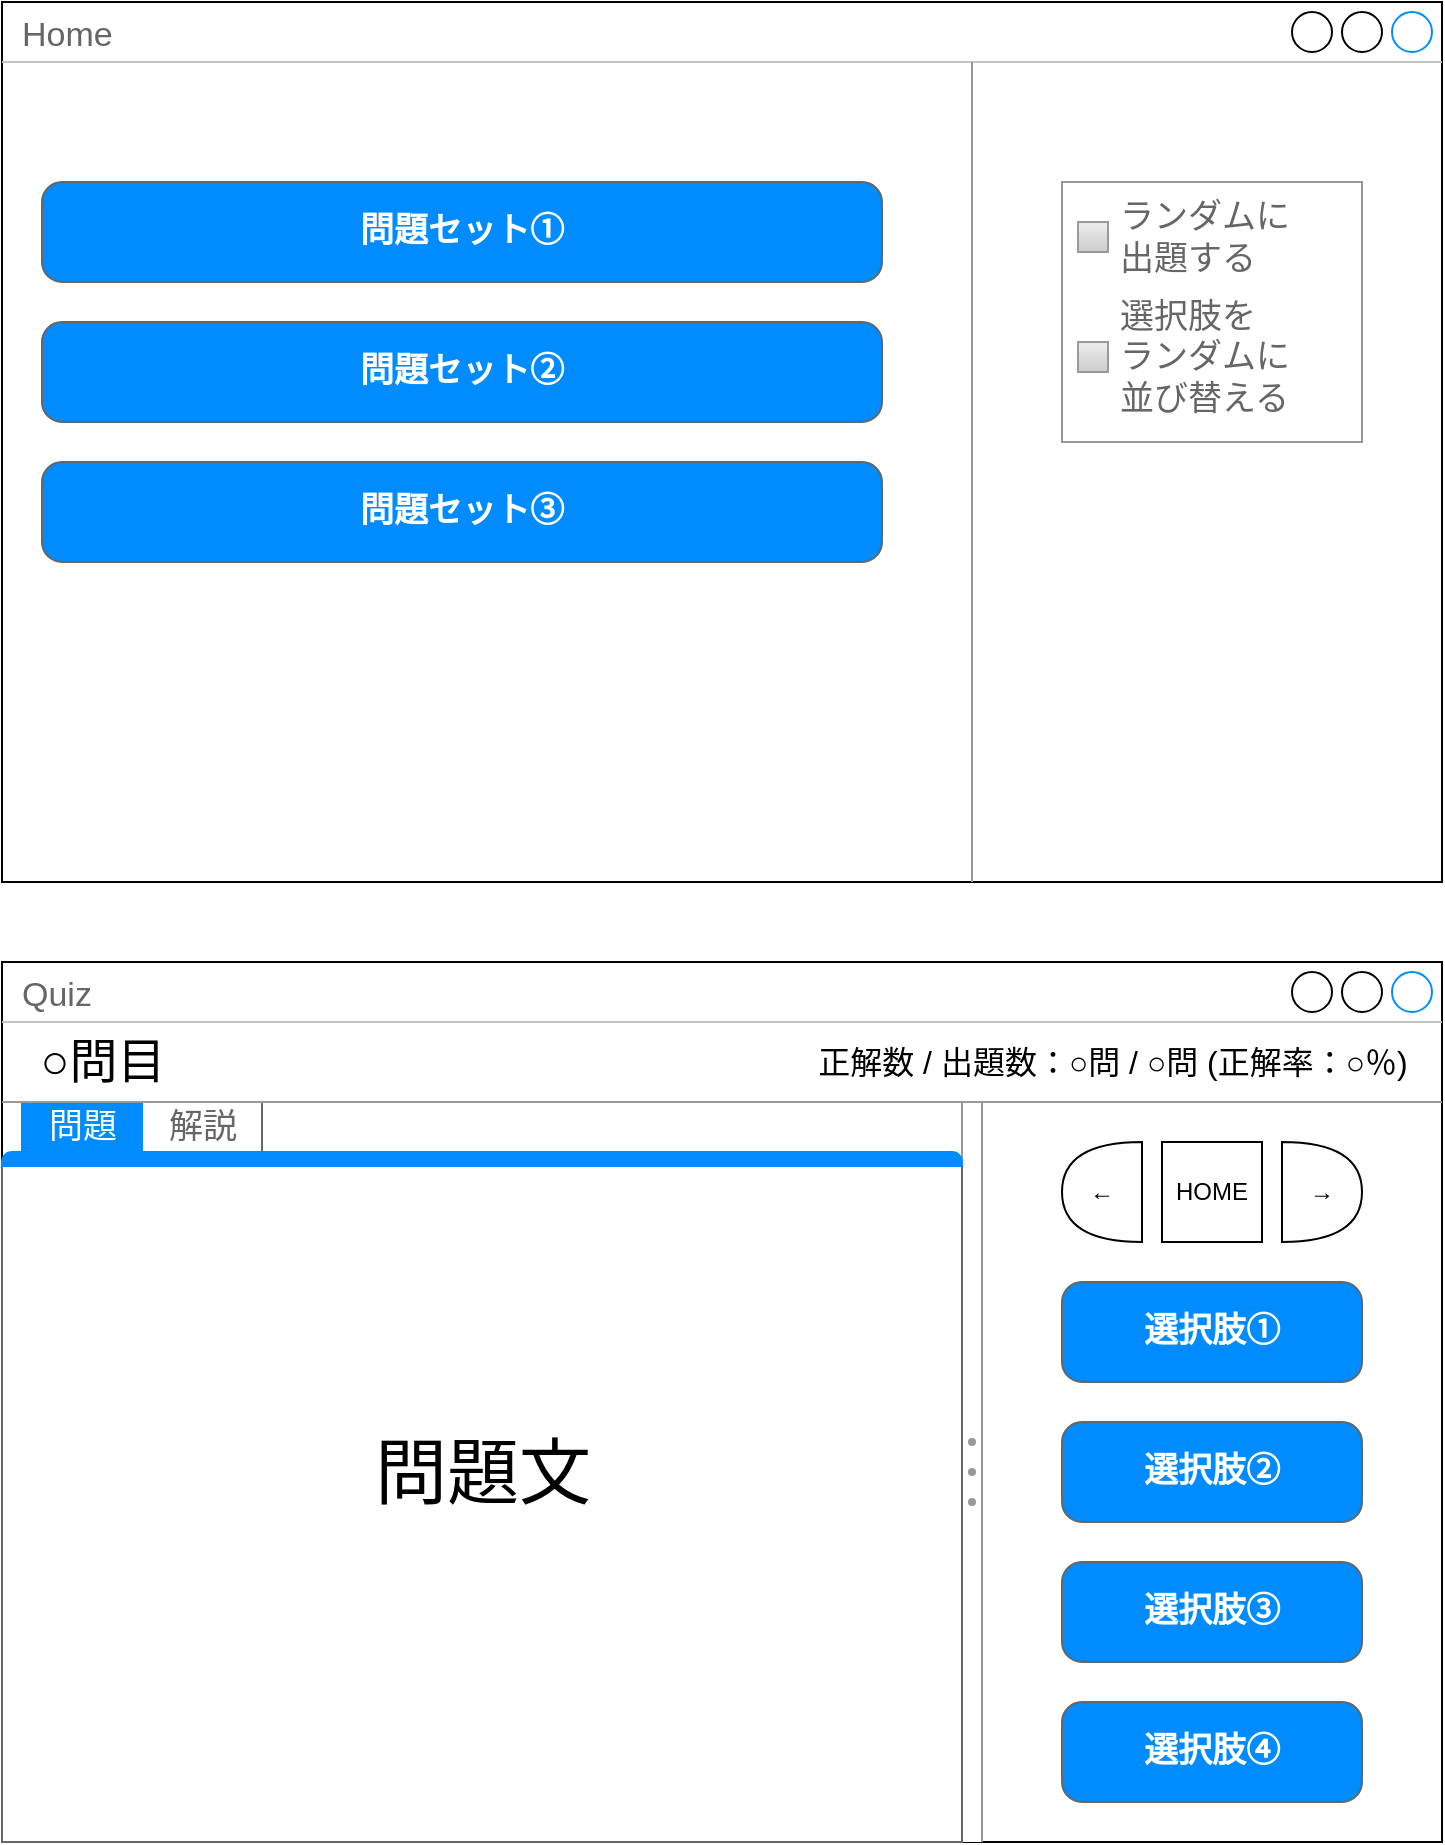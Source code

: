<mxfile>
    <diagram id="0ilDZoGSGt7FoFYHkqKp" name="Page-1">
        <mxGraphModel dx="589" dy="766" grid="1" gridSize="10" guides="1" tooltips="1" connect="1" arrows="1" fold="1" page="1" pageScale="1" pageWidth="827" pageHeight="1169" math="0" shadow="0">
            <root>
                <mxCell id="0"/>
                <mxCell id="1" parent="0"/>
                <mxCell id="6" value="Quiz" style="strokeWidth=1;shadow=0;dashed=0;align=center;html=1;shape=mxgraph.mockup.containers.window;align=left;verticalAlign=top;spacingLeft=8;strokeColor2=#008cff;strokeColor3=#c4c4c4;fontColor=#666666;mainText=;fontSize=17;labelBackgroundColor=none;" parent="1" vertex="1">
                    <mxGeometry x="40" y="520" width="720" height="440" as="geometry"/>
                </mxCell>
                <mxCell id="2" value="選択肢①" style="strokeWidth=1;shadow=0;dashed=0;align=center;html=1;shape=mxgraph.mockup.buttons.button;strokeColor=#666666;fontColor=#ffffff;mainText=;buttonStyle=round;fontSize=17;fontStyle=1;fillColor=#008cff;whiteSpace=wrap;" parent="1" vertex="1">
                    <mxGeometry x="570" y="680" width="150" height="50" as="geometry"/>
                </mxCell>
                <mxCell id="3" value="選択肢②" style="strokeWidth=1;shadow=0;dashed=0;align=center;html=1;shape=mxgraph.mockup.buttons.button;strokeColor=#666666;fontColor=#ffffff;mainText=;buttonStyle=round;fontSize=17;fontStyle=1;fillColor=#008cff;whiteSpace=wrap;" parent="1" vertex="1">
                    <mxGeometry x="570" y="750" width="150" height="50" as="geometry"/>
                </mxCell>
                <mxCell id="4" value="選択肢③" style="strokeWidth=1;shadow=0;dashed=0;align=center;html=1;shape=mxgraph.mockup.buttons.button;strokeColor=#666666;fontColor=#ffffff;mainText=;buttonStyle=round;fontSize=17;fontStyle=1;fillColor=#008cff;whiteSpace=wrap;" parent="1" vertex="1">
                    <mxGeometry x="570" y="820" width="150" height="50" as="geometry"/>
                </mxCell>
                <mxCell id="5" value="選択肢④" style="strokeWidth=1;shadow=0;dashed=0;align=center;html=1;shape=mxgraph.mockup.buttons.button;strokeColor=#666666;fontColor=#ffffff;mainText=;buttonStyle=round;fontSize=17;fontStyle=1;fillColor=#008cff;whiteSpace=wrap;" parent="1" vertex="1">
                    <mxGeometry x="570" y="890" width="150" height="50" as="geometry"/>
                </mxCell>
                <mxCell id="7" value="" style="verticalLabelPosition=bottom;shadow=0;dashed=0;align=center;html=1;verticalAlign=top;strokeWidth=1;shape=mxgraph.mockup.forms.splitter;strokeColor=#999999;direction=north;" parent="1" vertex="1">
                    <mxGeometry x="520" y="590" width="10" height="370" as="geometry"/>
                </mxCell>
                <mxCell id="11" value="&lt;font style=&quot;font-size: 36px&quot;&gt;問題文&lt;/font&gt;" style="strokeWidth=1;shadow=0;dashed=0;align=center;html=1;shape=mxgraph.mockup.containers.marginRect2;rectMarginTop=32;strokeColor=#666666;gradientColor=none;" parent="1" vertex="1">
                    <mxGeometry x="40" y="590" width="480" height="370" as="geometry"/>
                </mxCell>
                <mxCell id="12" value="解説" style="strokeColor=inherit;fillColor=inherit;gradientColor=inherit;strokeWidth=1;shadow=0;dashed=0;align=center;html=1;shape=mxgraph.mockup.containers.rrect;rSize=0;fontSize=17;fontColor=#666666;gradientColor=none;" parent="11" vertex="1">
                    <mxGeometry width="60" height="25" relative="1" as="geometry">
                        <mxPoint x="70" as="offset"/>
                    </mxGeometry>
                </mxCell>
                <mxCell id="13" value="問題" style="strokeWidth=1;shadow=0;dashed=0;align=center;html=1;shape=mxgraph.mockup.containers.rrect;rSize=0;fontSize=17;fontColor=#ffffff;strokeColor=#008cff;fillColor=#008cff;" parent="11" vertex="1">
                    <mxGeometry width="60" height="25" relative="1" as="geometry">
                        <mxPoint x="10" as="offset"/>
                    </mxGeometry>
                </mxCell>
                <mxCell id="15" value="" style="strokeWidth=1;shadow=0;dashed=0;align=center;html=1;shape=mxgraph.mockup.containers.topButton;rSize=5;strokeColor=#008cff;fillColor=#008cff;gradientColor=none;resizeWidth=1;movable=0;deletable=1;" parent="11" vertex="1">
                    <mxGeometry width="480" height="7" relative="1" as="geometry">
                        <mxPoint y="25" as="offset"/>
                    </mxGeometry>
                </mxCell>
                <mxCell id="16" value="" style="verticalLabelPosition=bottom;shadow=0;dashed=0;align=center;html=1;verticalAlign=top;strokeWidth=1;shape=mxgraph.mockup.markup.line;strokeColor=#999999;" parent="1" vertex="1">
                    <mxGeometry x="40" y="580" width="720" height="20" as="geometry"/>
                </mxCell>
                <mxCell id="17" value="&lt;font style=&quot;font-size: 24px&quot;&gt;○問目&lt;/font&gt;" style="text;html=1;align=center;verticalAlign=middle;resizable=0;points=[];autosize=1;strokeColor=none;" parent="1" vertex="1">
                    <mxGeometry x="50" y="560" width="80" height="20" as="geometry"/>
                </mxCell>
                <mxCell id="18" value="&lt;font style=&quot;font-size: 16px&quot;&gt;正解数 / 出題数：○問 / ○問 (正解率：○％)&lt;/font&gt;" style="text;html=1;align=center;verticalAlign=middle;resizable=0;points=[];autosize=1;strokeColor=none;" parent="1" vertex="1">
                    <mxGeometry x="440" y="560" width="310" height="20" as="geometry"/>
                </mxCell>
                <mxCell id="23" value="→" style="shape=or;whiteSpace=wrap;html=1;" parent="1" vertex="1">
                    <mxGeometry x="680" y="610" width="40" height="50" as="geometry"/>
                </mxCell>
                <mxCell id="24" value="←" style="shape=or;whiteSpace=wrap;html=1;direction=west;" parent="1" vertex="1">
                    <mxGeometry x="570" y="610" width="40" height="50" as="geometry"/>
                </mxCell>
                <mxCell id="25" value="HOME" style="rounded=0;whiteSpace=wrap;html=1;" parent="1" vertex="1">
                    <mxGeometry x="620" y="610" width="50" height="50" as="geometry"/>
                </mxCell>
                <mxCell id="27" value="Home" style="strokeWidth=1;shadow=0;dashed=0;align=center;html=1;shape=mxgraph.mockup.containers.window;align=left;verticalAlign=top;spacingLeft=8;strokeColor2=#008cff;strokeColor3=#c4c4c4;fontColor=#666666;mainText=;fontSize=17;labelBackgroundColor=none;" parent="1" vertex="1">
                    <mxGeometry x="40" y="40" width="720" height="440" as="geometry"/>
                </mxCell>
                <mxCell id="30" value="問題セット①" style="strokeWidth=1;shadow=0;dashed=0;align=center;html=1;shape=mxgraph.mockup.buttons.button;strokeColor=#666666;fontColor=#ffffff;mainText=;buttonStyle=round;fontSize=17;fontStyle=1;fillColor=#008cff;whiteSpace=wrap;" parent="1" vertex="1">
                    <mxGeometry x="60" y="130" width="420" height="50" as="geometry"/>
                </mxCell>
                <mxCell id="31" value="問題セット②" style="strokeWidth=1;shadow=0;dashed=0;align=center;html=1;shape=mxgraph.mockup.buttons.button;strokeColor=#666666;fontColor=#ffffff;mainText=;buttonStyle=round;fontSize=17;fontStyle=1;fillColor=#008cff;whiteSpace=wrap;" parent="1" vertex="1">
                    <mxGeometry x="60" y="200" width="420" height="50" as="geometry"/>
                </mxCell>
                <mxCell id="33" value="問題セット③" style="strokeWidth=1;shadow=0;dashed=0;align=center;html=1;shape=mxgraph.mockup.buttons.button;strokeColor=#666666;fontColor=#ffffff;mainText=;buttonStyle=round;fontSize=17;fontStyle=1;fillColor=#008cff;whiteSpace=wrap;" parent="1" vertex="1">
                    <mxGeometry x="60" y="270" width="420" height="50" as="geometry"/>
                </mxCell>
                <mxCell id="37" value="" style="strokeWidth=1;shadow=0;dashed=0;align=center;html=1;shape=mxgraph.mockup.forms.rrect;rSize=0;strokeColor=#999999;fillColor=#ffffff;recursiveResize=0;" parent="1" vertex="1">
                    <mxGeometry x="570" y="130" width="150" height="130" as="geometry"/>
                </mxCell>
                <mxCell id="38" value="ランダムに&lt;br&gt;出題する" style="strokeWidth=1;shadow=0;dashed=0;align=center;html=1;shape=mxgraph.mockup.forms.rrect;rSize=0;fillColor=#eeeeee;strokeColor=#999999;gradientColor=#cccccc;align=left;spacingLeft=4;fontSize=17;fontColor=#666666;labelPosition=right;" parent="37" vertex="1">
                    <mxGeometry x="8" y="20" width="15" height="15" as="geometry"/>
                </mxCell>
                <mxCell id="39" value="選択肢を&lt;br&gt;ランダムに&lt;br&gt;並び替える" style="strokeWidth=1;shadow=0;dashed=0;align=center;html=1;shape=mxgraph.mockup.forms.rrect;rSize=0;fillColor=#eeeeee;strokeColor=#999999;gradientColor=#cccccc;align=left;spacingLeft=4;fontSize=17;fontColor=#666666;labelPosition=right;" parent="37" vertex="1">
                    <mxGeometry x="8" y="80" width="15" height="15" as="geometry"/>
                </mxCell>
                <mxCell id="40" value="" style="verticalLabelPosition=bottom;shadow=0;dashed=0;align=center;html=1;verticalAlign=top;strokeWidth=1;shape=mxgraph.mockup.markup.line;strokeColor=#999999;direction=north;" parent="1" vertex="1">
                    <mxGeometry x="515" y="70" width="20" height="410" as="geometry"/>
                </mxCell>
            </root>
        </mxGraphModel>
    </diagram>
</mxfile>
